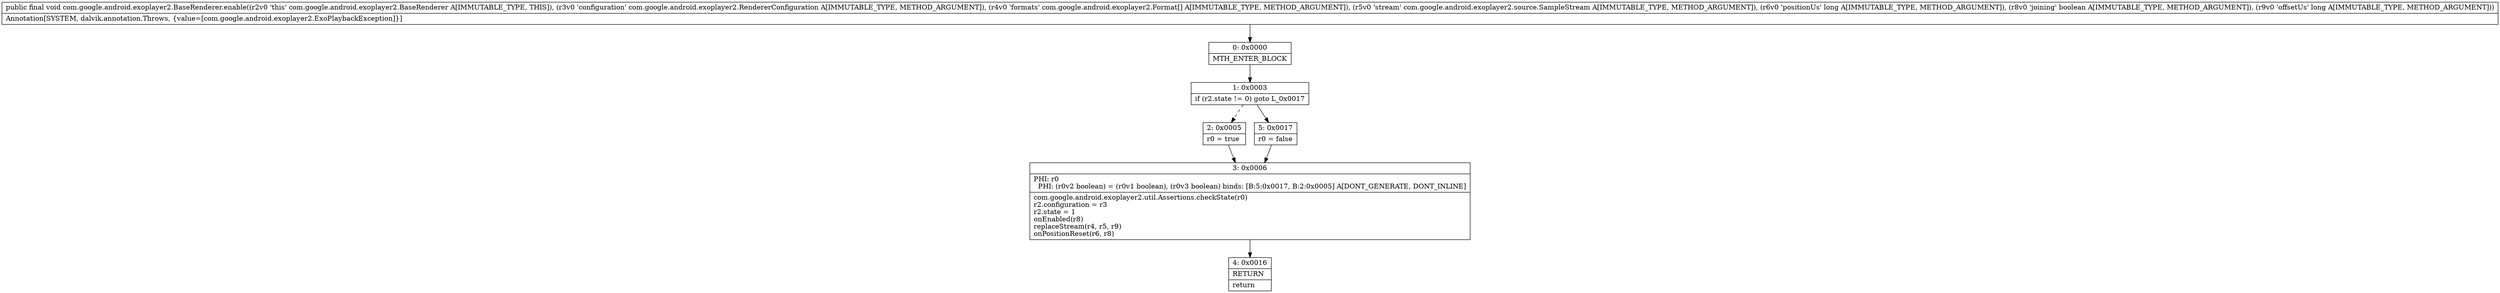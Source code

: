 digraph "CFG forcom.google.android.exoplayer2.BaseRenderer.enable(Lcom\/google\/android\/exoplayer2\/RendererConfiguration;[Lcom\/google\/android\/exoplayer2\/Format;Lcom\/google\/android\/exoplayer2\/source\/SampleStream;JZJ)V" {
Node_0 [shape=record,label="{0\:\ 0x0000|MTH_ENTER_BLOCK\l}"];
Node_1 [shape=record,label="{1\:\ 0x0003|if (r2.state != 0) goto L_0x0017\l}"];
Node_2 [shape=record,label="{2\:\ 0x0005|r0 = true\l}"];
Node_3 [shape=record,label="{3\:\ 0x0006|PHI: r0 \l  PHI: (r0v2 boolean) = (r0v1 boolean), (r0v3 boolean) binds: [B:5:0x0017, B:2:0x0005] A[DONT_GENERATE, DONT_INLINE]\l|com.google.android.exoplayer2.util.Assertions.checkState(r0)\lr2.configuration = r3\lr2.state = 1\lonEnabled(r8)\lreplaceStream(r4, r5, r9)\lonPositionReset(r6, r8)\l}"];
Node_4 [shape=record,label="{4\:\ 0x0016|RETURN\l|return\l}"];
Node_5 [shape=record,label="{5\:\ 0x0017|r0 = false\l}"];
MethodNode[shape=record,label="{public final void com.google.android.exoplayer2.BaseRenderer.enable((r2v0 'this' com.google.android.exoplayer2.BaseRenderer A[IMMUTABLE_TYPE, THIS]), (r3v0 'configuration' com.google.android.exoplayer2.RendererConfiguration A[IMMUTABLE_TYPE, METHOD_ARGUMENT]), (r4v0 'formats' com.google.android.exoplayer2.Format[] A[IMMUTABLE_TYPE, METHOD_ARGUMENT]), (r5v0 'stream' com.google.android.exoplayer2.source.SampleStream A[IMMUTABLE_TYPE, METHOD_ARGUMENT]), (r6v0 'positionUs' long A[IMMUTABLE_TYPE, METHOD_ARGUMENT]), (r8v0 'joining' boolean A[IMMUTABLE_TYPE, METHOD_ARGUMENT]), (r9v0 'offsetUs' long A[IMMUTABLE_TYPE, METHOD_ARGUMENT]))  | Annotation[SYSTEM, dalvik.annotation.Throws, \{value=[com.google.android.exoplayer2.ExoPlaybackException]\}]\l}"];
MethodNode -> Node_0;
Node_0 -> Node_1;
Node_1 -> Node_2[style=dashed];
Node_1 -> Node_5;
Node_2 -> Node_3;
Node_3 -> Node_4;
Node_5 -> Node_3;
}

